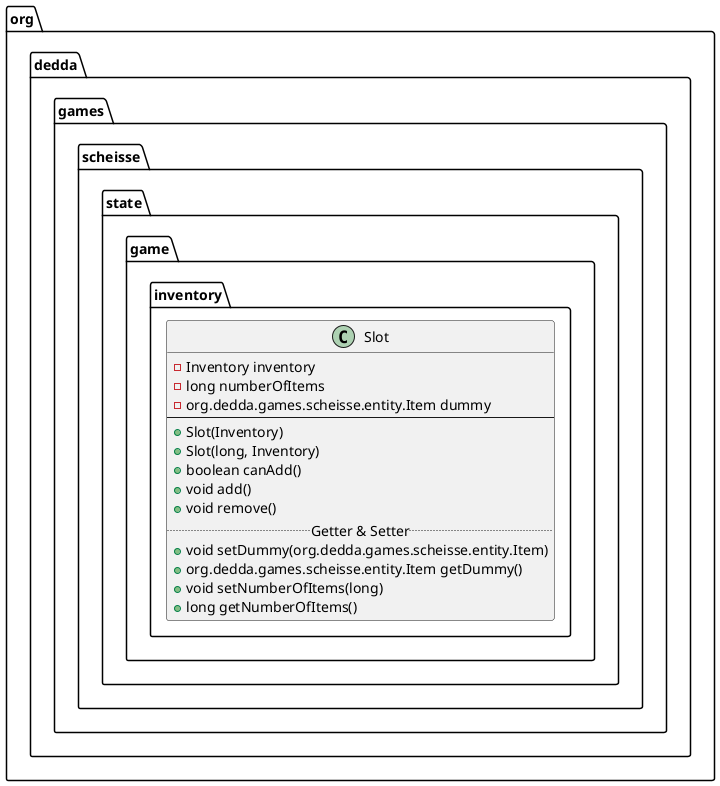 @startuml
class org.dedda.games.scheisse.state.game.inventory.Slot{
    - Inventory inventory
    - long numberOfItems
    - org.dedda.games.scheisse.entity.Item dummy
    --
    + Slot(Inventory)
    + Slot(long, Inventory)
    + boolean canAdd()
    + void add()
    + void remove()
    .. Getter & Setter ..
    + void setDummy(org.dedda.games.scheisse.entity.Item)
    + org.dedda.games.scheisse.entity.Item getDummy()
    + void setNumberOfItems(long)
    + long getNumberOfItems()
}
@enduml